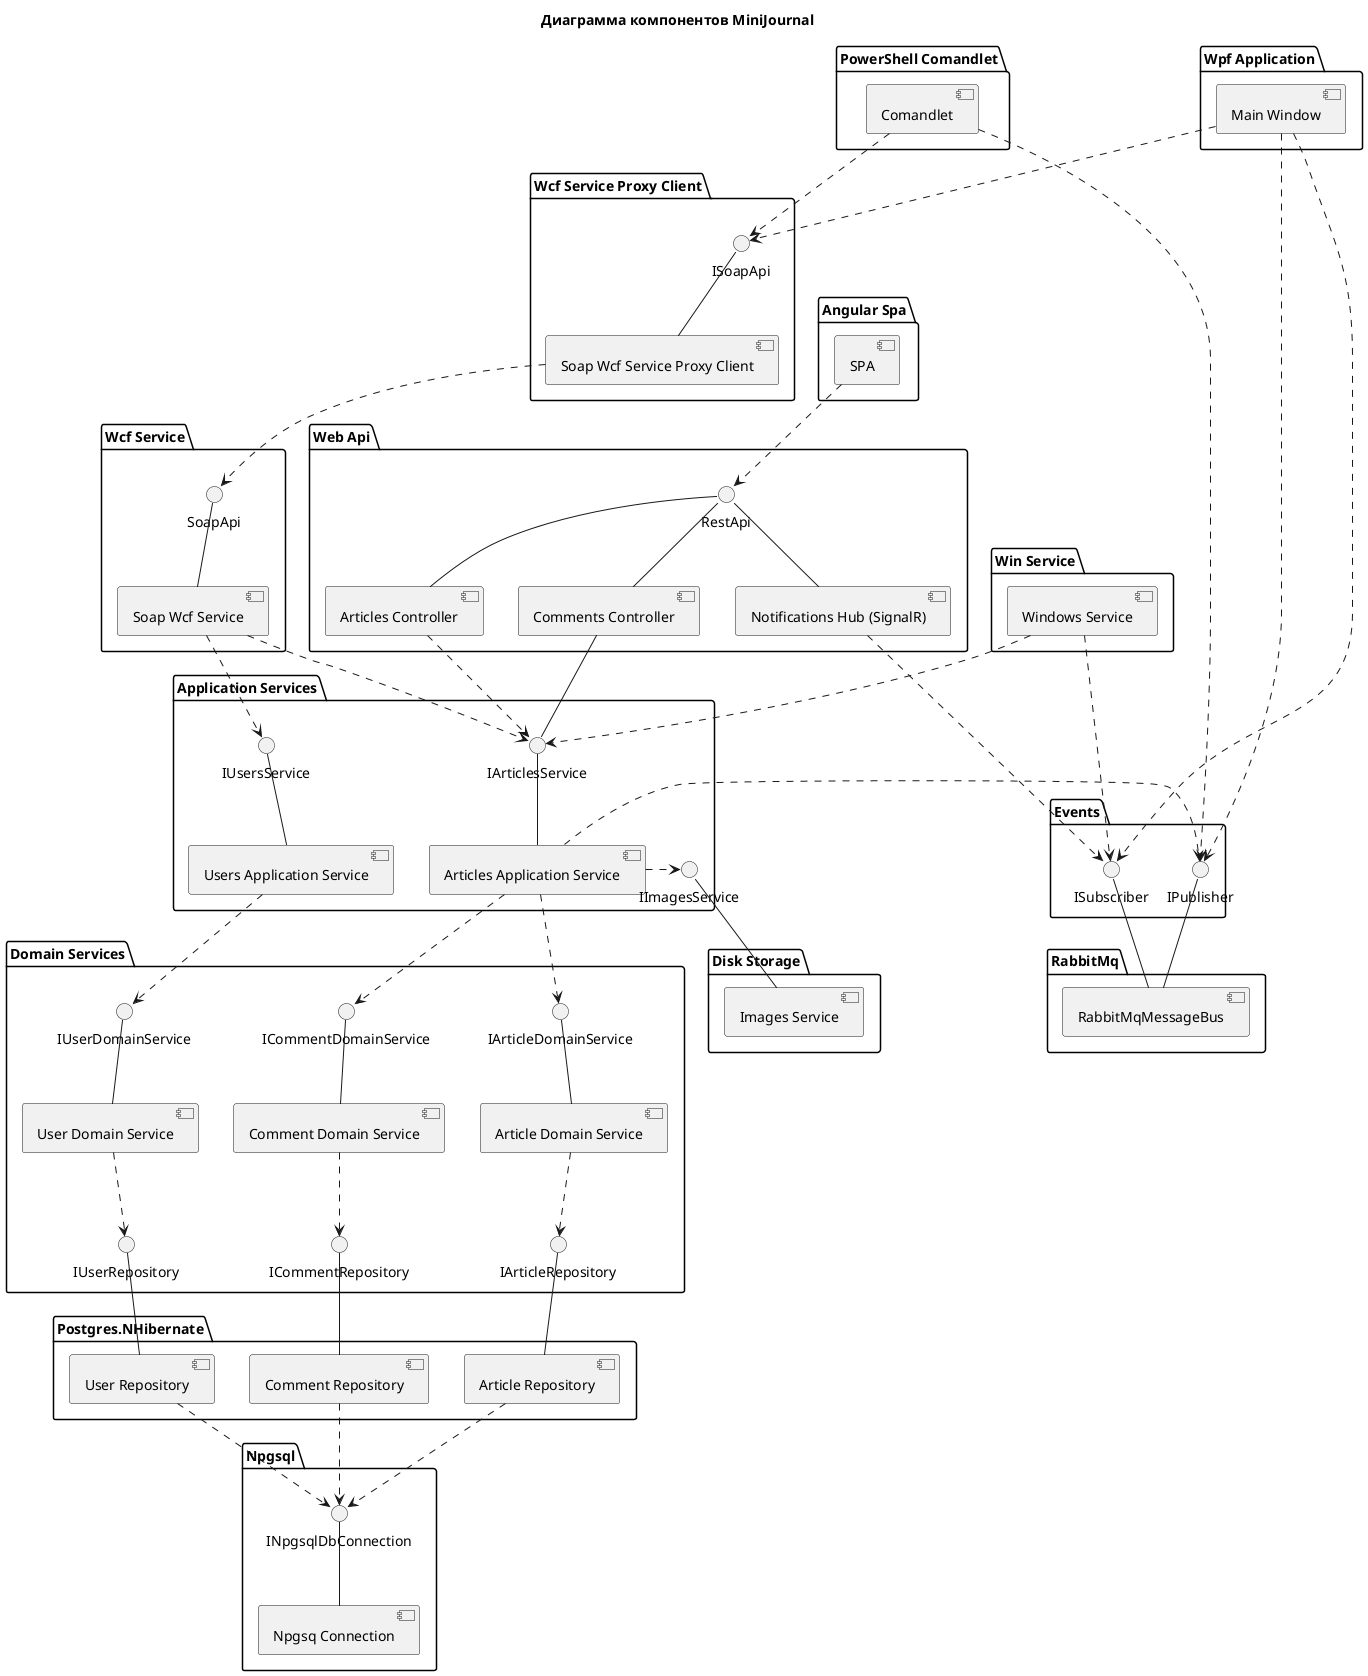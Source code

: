 @startuml

title "Диаграмма компонентов MiniJournal"

package "Domain Services" {
  IArticleDomainService -- [Article Domain Service]
  ICommentDomainService -- [Comment Domain Service]
  IUserDomainService -- [User Domain Service]
  [Article Domain Service] ..> IArticleRepository
  [Comment Domain Service] ..> ICommentRepository
  [User Domain Service] ..> IUserRepository
}

 package "Events" {
  () IPublisher
  () ISubscriber
}

package "Npgsql" {
  INpgsqlDbConnection -- [Npgsq Connection]
}

package "Postgres.NHibernate" {
  IArticleRepository -- [Article Repository]
  ICommentRepository -- [Comment Repository]
  IUserRepository -- [User Repository]
  [User Repository] ..> INpgsqlDbConnection
  [Comment Repository] ..> INpgsqlDbConnection
  [Article Repository] ..> INpgsqlDbConnection
}

package "RabbitMq" {
  IPublisher -- [RabbitMqMessageBus]
  ISubscriber -- [RabbitMqMessageBus]
}

package "Application Services" {
  IArticlesService -- [Articles Application Service]
  IUsersService -- [Users Application Service]
  [Articles Application Service] ..> IArticleDomainService
  [Articles Application Service] ..> ICommentDomainService
  [Articles Application Service] .> IImagesService
  [Articles Application Service] .> IPublisher
  [Users Application Service] ..> IUserDomainService
}

package "Disk Storage" {
  IImagesService -- [Images Service]
}

package "Wcf Service" {
  SoapApi -- [Soap Wcf Service]
  [Soap Wcf Service] ..> IArticlesService
  [Soap Wcf Service] ..> IUsersService
}

package "Web Api" {
  RestApi -- [Articles Controller]
  RestApi -- [Comments Controller]
  RestApi -- [Notifications Hub (SignalR)]
  [Articles Controller] ..> IArticlesService
  [Comments Controller] -- IArticlesService
  [Notifications Hub (SignalR)] ..> ISubscriber
}

package "Win Service" {
  [Windows Service] ..> IArticlesService
  [Windows Service] ..> ISubscriber
}

package "Wcf Service Proxy Client" {
  ISoapApi -- [Soap Wcf Service Proxy Client]
  [Soap Wcf Service Proxy Client] ..> SoapApi
}

package "PowerShell Comandlet" {
  [Comandlet] ..> ISoapApi
  [Comandlet] ..> IPublisher
}

package "Wpf Application" {
  [Main Window] ..> ISoapApi
  [Main Window] ..> IPublisher
  [Main Window] ..> ISubscriber
}

package "Angular Spa" {
  [SPA] ..> RestApi
}


@enduml

